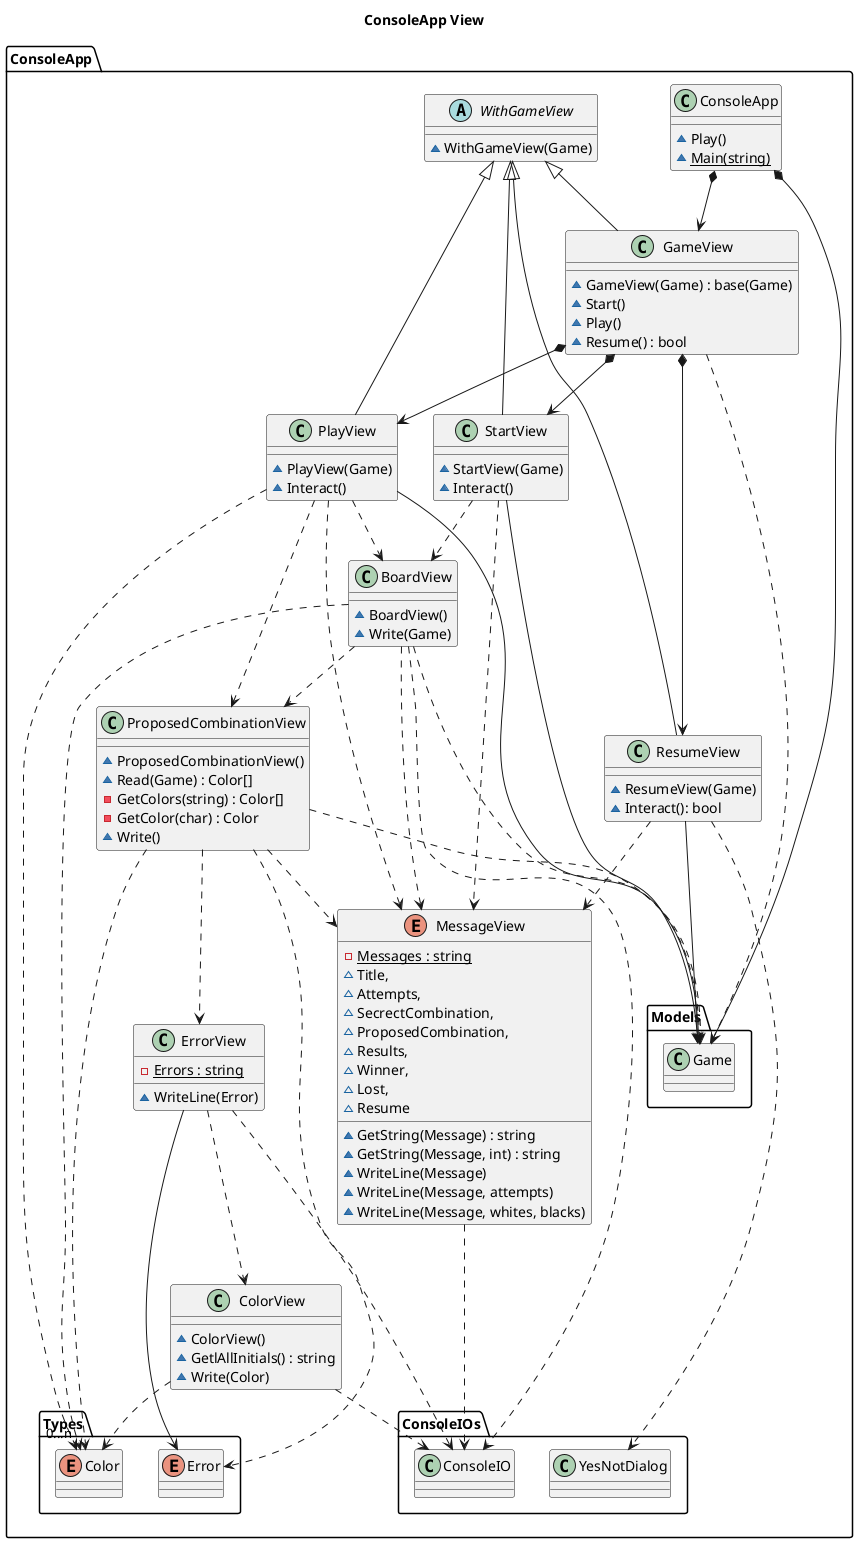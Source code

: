 @startuml ConsoleAppView
title ConsoleApp View
namespace ConsoleApp{
    class ConsoleApp{
        ~Play()
        ~{static} Main(string)
    }
    ConsoleApp *--> Models.Game
    ConsoleApp *--> GameView

    abstract WithGameView{
        ~WithGameView(Game)
    }   
    WithGameView <|-- StartView
    WithGameView <|-- PlayView
    WithGameView <|-- ResumeView
    WithGameView <|-- GameView

    class GameView{
        ~GameView(Game) : base(Game)
        ~Start()
        ~Play()
        ~Resume() : bool
    }
    GameView  ..> Models.Game
    GameView *--> StartView
    GameView *--> PlayView
    GameView *--> ResumeView

    class StartView{
        ~StartView(Game)
        ~Interact()
    }
    StartView --> Models.Game
    StartView ..> BoardView
    StartView ..> MessageView

    class PlayView{
        ~PlayView(Game)
        ~Interact()
    }
    PlayView --> Models.Game
    PlayView ..> ProposedCombinationView
    PlayView ..> "0...n" Types.Color
    PlayView ..> BoardView
    PlayView ..> MessageView

    class ResumeView{
        ~ResumeView(Game)
        ~Interact(): bool
    }
    ResumeView --> Models.Game
    ResumeView ..> MessageView
    ResumeView ..> ConsoleIOs.YesNotDialog

    class BoardView{
        ~BoardView()
        ~Write(Game)
    }
    BoardView ..> Models.Game
    BoardView ..> Types.Color
    BoardView ..> MessageView
    BoardView ..> ProposedCombinationView
    BoardView ..> ConsoleIOs.ConsoleIO

    class ProposedCombinationView{
        ~ProposedCombinationView()
        ~Read(Game) : Color[]
        -GetColors(string) : Color[]
        -GetColor(char) : Color
        ~Write()
    }
    ProposedCombinationView ..> Models.Game
    ProposedCombinationView ..> Types.Color
    ProposedCombinationView ..> MessageView
    ProposedCombinationView ..> ErrorView
    ProposedCombinationView ..> Types.Error

    enum MessageView{
        -{static} Messages : string
        ~Title,
        ~Attempts,
        ~SecrectCombination,
        ~ProposedCombination,
        ~Results,
        ~Winner,
        ~Lost,
        ~Resume
        ~GetString(Message) : string
        ~GetString(Message, int) : string
        ~WriteLine(Message)
        ~WriteLine(Message, attempts)
        ~WriteLine(Message, whites, blacks)
    }
    MessageView ..> ConsoleIOs.ConsoleIO

    class ColorView{
        ~ColorView()
        ~GetlAllInitials() : string
        ~Write(Color)
    }
    ColorView ..> Types.Color
    ColorView ..> ConsoleIOs.ConsoleIO

    class ErrorView{
        -{static} Errors : string
        ~WriteLine(Error)
    }
    ErrorView --> Types.Error
    ErrorView ..> ColorView
    ErrorView ..> ConsoleIOs.ConsoleIO

    enum Types.Color{
    }

    enum Types.Error{
    }
}
@enduml